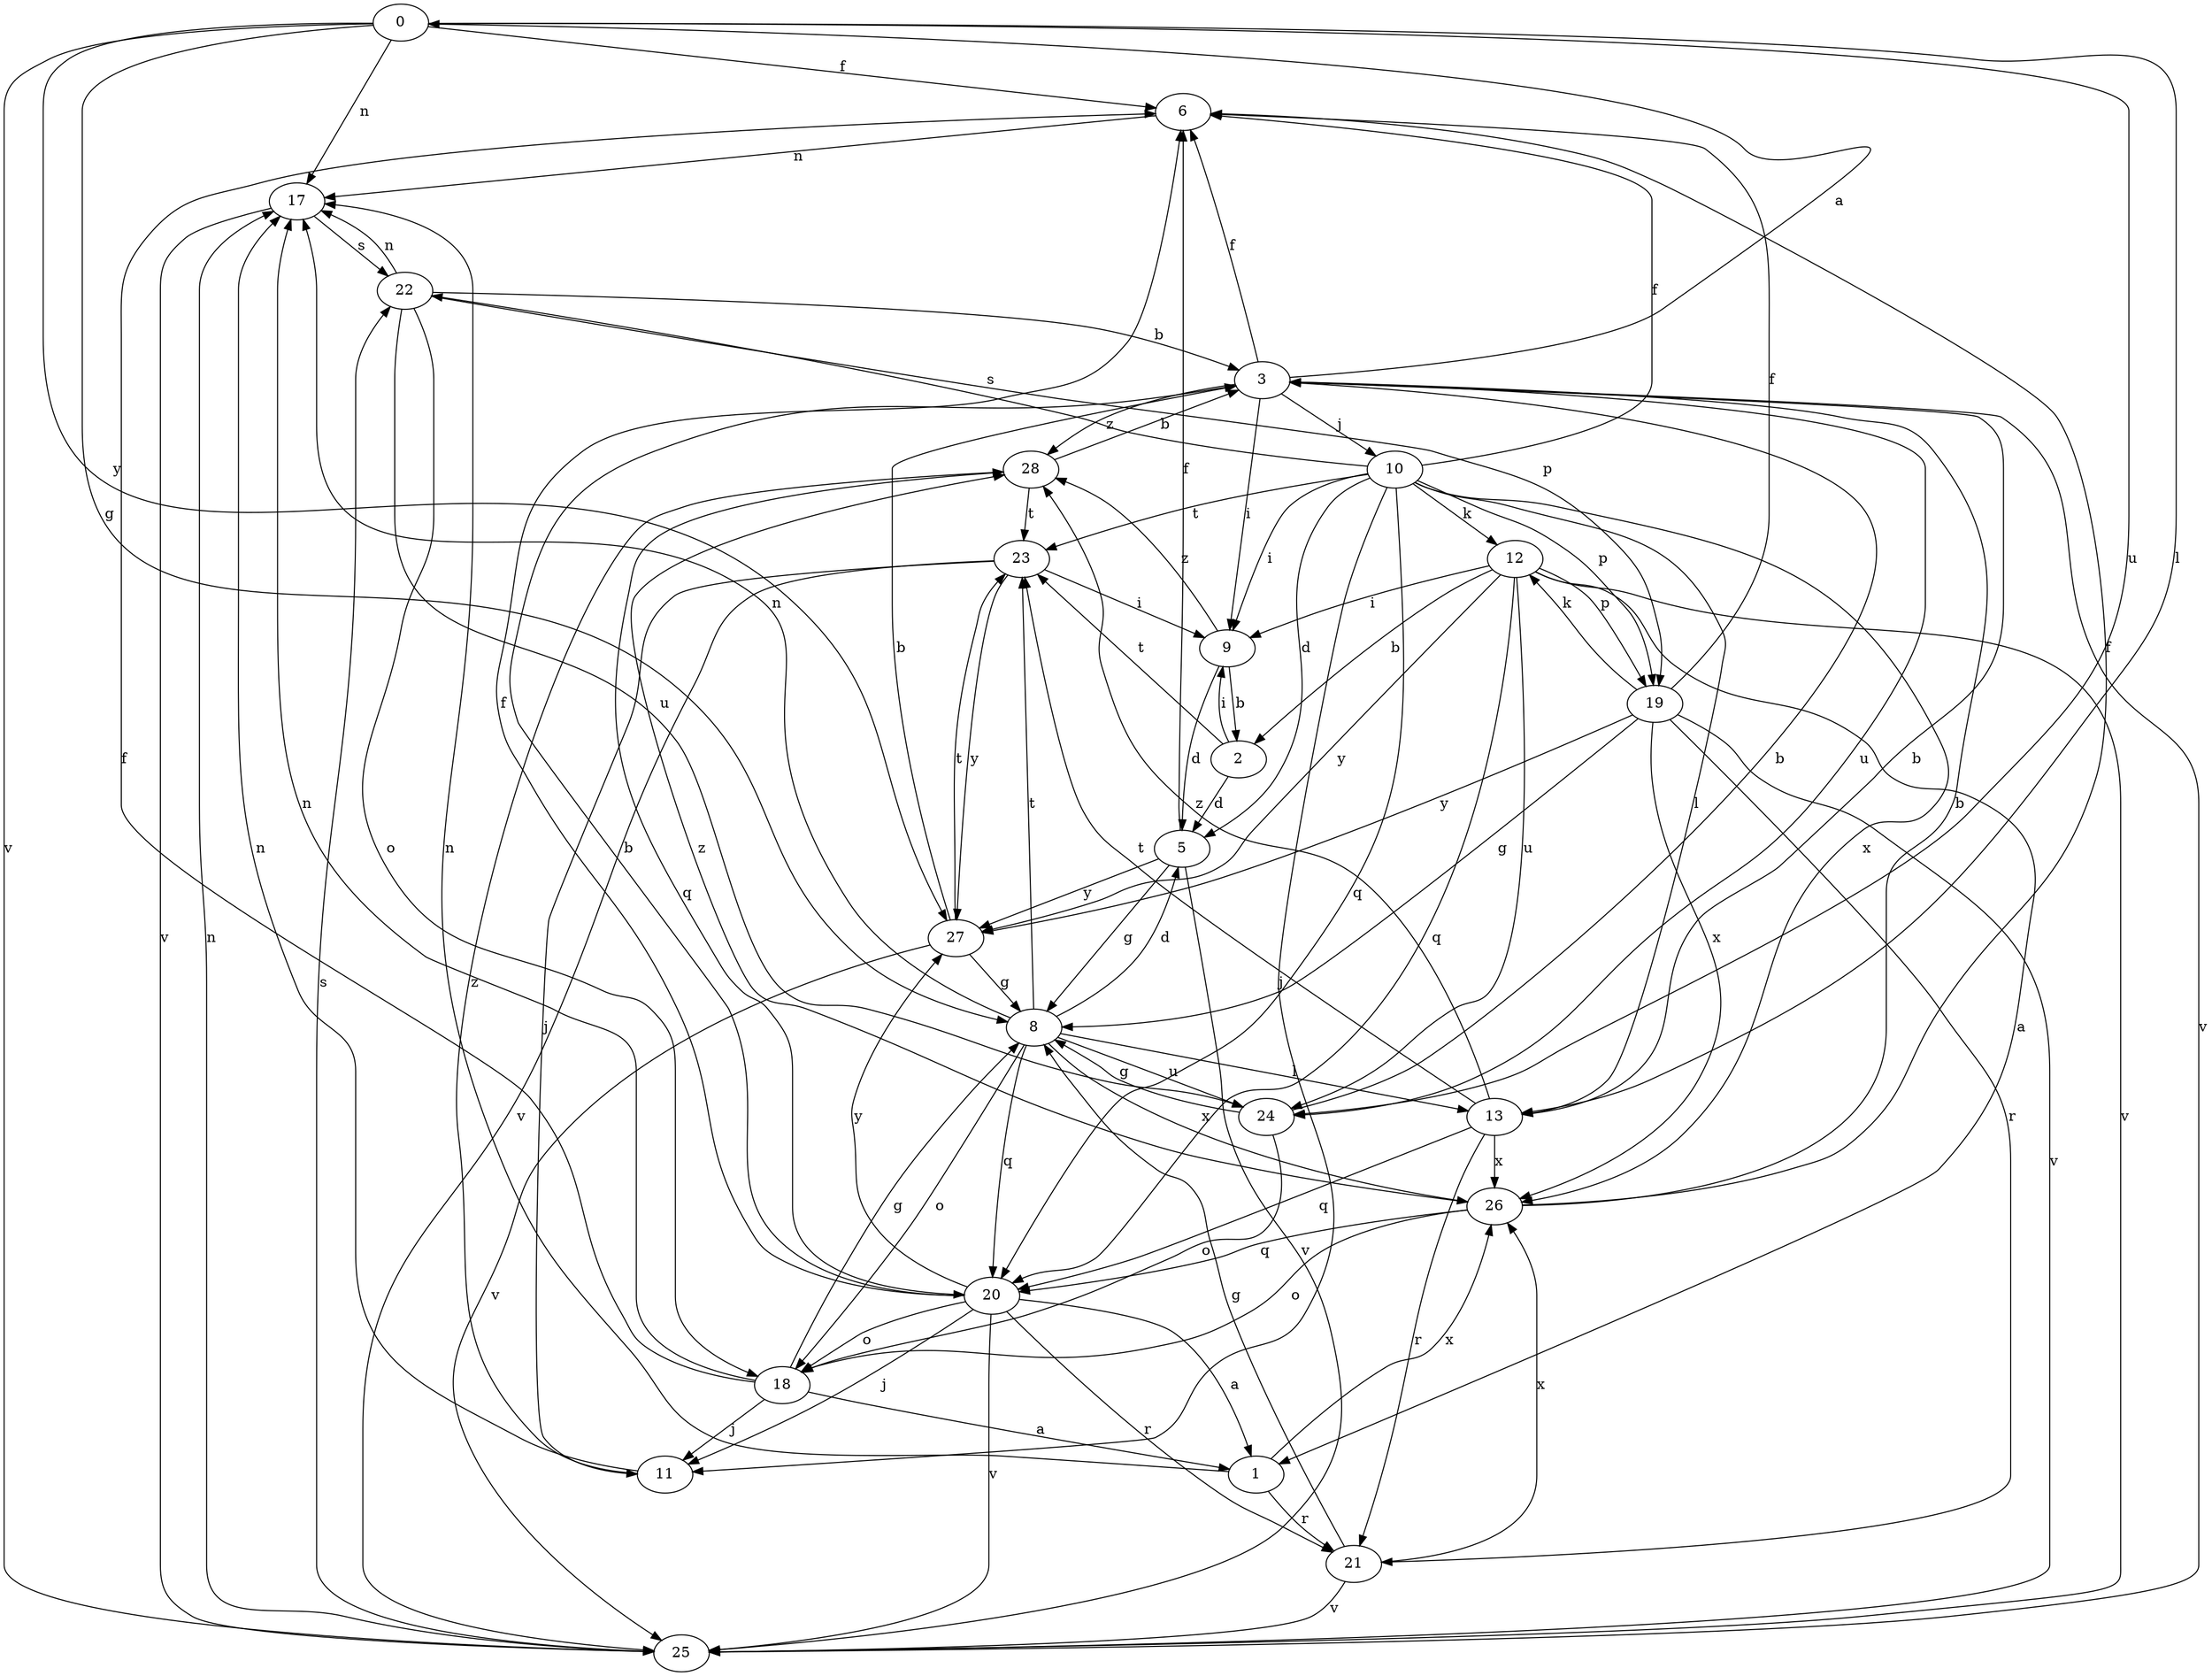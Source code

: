 strict digraph  {
0;
1;
2;
3;
5;
6;
8;
9;
10;
11;
12;
13;
17;
18;
19;
20;
21;
22;
23;
24;
25;
26;
27;
28;
0 -> 6  [label=f];
0 -> 8  [label=g];
0 -> 13  [label=l];
0 -> 17  [label=n];
0 -> 24  [label=u];
0 -> 25  [label=v];
0 -> 27  [label=y];
1 -> 17  [label=n];
1 -> 21  [label=r];
1 -> 26  [label=x];
2 -> 5  [label=d];
2 -> 9  [label=i];
2 -> 23  [label=t];
3 -> 0  [label=a];
3 -> 6  [label=f];
3 -> 9  [label=i];
3 -> 10  [label=j];
3 -> 24  [label=u];
3 -> 25  [label=v];
3 -> 28  [label=z];
5 -> 6  [label=f];
5 -> 8  [label=g];
5 -> 25  [label=v];
5 -> 27  [label=y];
6 -> 17  [label=n];
8 -> 5  [label=d];
8 -> 13  [label=l];
8 -> 17  [label=n];
8 -> 18  [label=o];
8 -> 20  [label=q];
8 -> 23  [label=t];
8 -> 24  [label=u];
8 -> 26  [label=x];
9 -> 2  [label=b];
9 -> 5  [label=d];
9 -> 28  [label=z];
10 -> 5  [label=d];
10 -> 6  [label=f];
10 -> 9  [label=i];
10 -> 11  [label=j];
10 -> 12  [label=k];
10 -> 13  [label=l];
10 -> 19  [label=p];
10 -> 20  [label=q];
10 -> 22  [label=s];
10 -> 23  [label=t];
10 -> 26  [label=x];
11 -> 17  [label=n];
11 -> 28  [label=z];
12 -> 1  [label=a];
12 -> 2  [label=b];
12 -> 9  [label=i];
12 -> 19  [label=p];
12 -> 20  [label=q];
12 -> 24  [label=u];
12 -> 25  [label=v];
12 -> 27  [label=y];
13 -> 3  [label=b];
13 -> 20  [label=q];
13 -> 21  [label=r];
13 -> 23  [label=t];
13 -> 26  [label=x];
13 -> 28  [label=z];
17 -> 22  [label=s];
17 -> 25  [label=v];
18 -> 1  [label=a];
18 -> 6  [label=f];
18 -> 8  [label=g];
18 -> 11  [label=j];
18 -> 17  [label=n];
19 -> 6  [label=f];
19 -> 8  [label=g];
19 -> 12  [label=k];
19 -> 21  [label=r];
19 -> 25  [label=v];
19 -> 26  [label=x];
19 -> 27  [label=y];
20 -> 1  [label=a];
20 -> 3  [label=b];
20 -> 6  [label=f];
20 -> 11  [label=j];
20 -> 18  [label=o];
20 -> 21  [label=r];
20 -> 25  [label=v];
20 -> 27  [label=y];
21 -> 8  [label=g];
21 -> 25  [label=v];
21 -> 26  [label=x];
22 -> 3  [label=b];
22 -> 17  [label=n];
22 -> 18  [label=o];
22 -> 19  [label=p];
22 -> 24  [label=u];
23 -> 9  [label=i];
23 -> 11  [label=j];
23 -> 25  [label=v];
23 -> 27  [label=y];
24 -> 3  [label=b];
24 -> 8  [label=g];
24 -> 18  [label=o];
25 -> 17  [label=n];
25 -> 22  [label=s];
26 -> 3  [label=b];
26 -> 6  [label=f];
26 -> 18  [label=o];
26 -> 20  [label=q];
26 -> 28  [label=z];
27 -> 3  [label=b];
27 -> 8  [label=g];
27 -> 23  [label=t];
27 -> 25  [label=v];
28 -> 3  [label=b];
28 -> 20  [label=q];
28 -> 23  [label=t];
}
